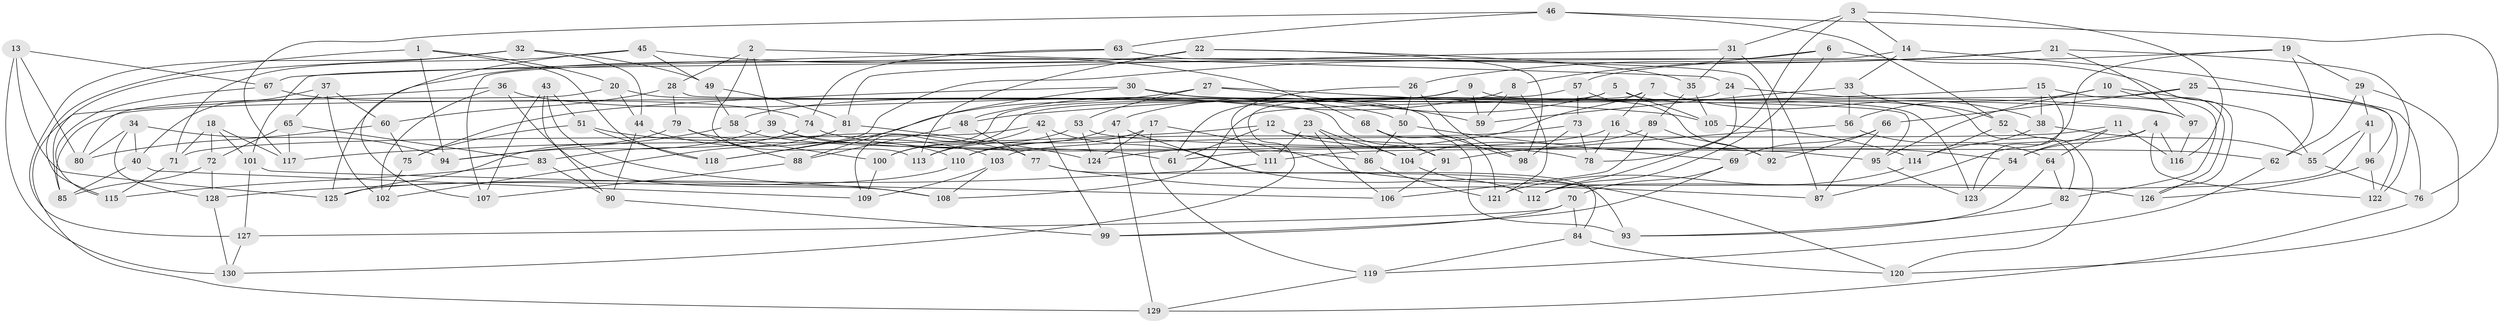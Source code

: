 // coarse degree distribution, {6: 0.4880952380952381, 4: 0.44047619047619047, 5: 0.05952380952380952, 3: 0.011904761904761904}
// Generated by graph-tools (version 1.1) at 2025/42/03/06/25 10:42:18]
// undirected, 130 vertices, 260 edges
graph export_dot {
graph [start="1"]
  node [color=gray90,style=filled];
  1;
  2;
  3;
  4;
  5;
  6;
  7;
  8;
  9;
  10;
  11;
  12;
  13;
  14;
  15;
  16;
  17;
  18;
  19;
  20;
  21;
  22;
  23;
  24;
  25;
  26;
  27;
  28;
  29;
  30;
  31;
  32;
  33;
  34;
  35;
  36;
  37;
  38;
  39;
  40;
  41;
  42;
  43;
  44;
  45;
  46;
  47;
  48;
  49;
  50;
  51;
  52;
  53;
  54;
  55;
  56;
  57;
  58;
  59;
  60;
  61;
  62;
  63;
  64;
  65;
  66;
  67;
  68;
  69;
  70;
  71;
  72;
  73;
  74;
  75;
  76;
  77;
  78;
  79;
  80;
  81;
  82;
  83;
  84;
  85;
  86;
  87;
  88;
  89;
  90;
  91;
  92;
  93;
  94;
  95;
  96;
  97;
  98;
  99;
  100;
  101;
  102;
  103;
  104;
  105;
  106;
  107;
  108;
  109;
  110;
  111;
  112;
  113;
  114;
  115;
  116;
  117;
  118;
  119;
  120;
  121;
  122;
  123;
  124;
  125;
  126;
  127;
  128;
  129;
  130;
  1 -- 20;
  1 -- 118;
  1 -- 94;
  1 -- 115;
  2 -- 28;
  2 -- 113;
  2 -- 39;
  2 -- 24;
  3 -- 31;
  3 -- 14;
  3 -- 116;
  3 -- 78;
  4 -- 122;
  4 -- 111;
  4 -- 116;
  4 -- 54;
  5 -- 105;
  5 -- 109;
  5 -- 47;
  5 -- 82;
  6 -- 126;
  6 -- 112;
  6 -- 101;
  6 -- 8;
  7 -- 124;
  7 -- 16;
  7 -- 38;
  7 -- 130;
  8 -- 59;
  8 -- 121;
  8 -- 48;
  9 -- 61;
  9 -- 59;
  9 -- 123;
  9 -- 58;
  10 -- 55;
  10 -- 126;
  10 -- 56;
  10 -- 95;
  11 -- 103;
  11 -- 116;
  11 -- 54;
  11 -- 64;
  12 -- 62;
  12 -- 61;
  12 -- 104;
  12 -- 117;
  13 -- 125;
  13 -- 130;
  13 -- 67;
  13 -- 80;
  14 -- 96;
  14 -- 107;
  14 -- 33;
  15 -- 48;
  15 -- 123;
  15 -- 82;
  15 -- 38;
  16 -- 54;
  16 -- 61;
  16 -- 78;
  17 -- 119;
  17 -- 126;
  17 -- 110;
  17 -- 124;
  18 -- 72;
  18 -- 117;
  18 -- 71;
  18 -- 101;
  19 -- 87;
  19 -- 29;
  19 -- 62;
  19 -- 57;
  20 -- 44;
  20 -- 91;
  20 -- 80;
  21 -- 122;
  21 -- 97;
  21 -- 118;
  21 -- 26;
  22 -- 98;
  22 -- 125;
  22 -- 113;
  22 -- 35;
  23 -- 86;
  23 -- 111;
  23 -- 106;
  23 -- 104;
  24 -- 112;
  24 -- 97;
  24 -- 100;
  25 -- 76;
  25 -- 122;
  25 -- 66;
  25 -- 108;
  26 -- 50;
  26 -- 98;
  26 -- 111;
  27 -- 118;
  27 -- 105;
  27 -- 59;
  27 -- 53;
  28 -- 79;
  28 -- 95;
  28 -- 60;
  29 -- 62;
  29 -- 120;
  29 -- 41;
  30 -- 88;
  30 -- 75;
  30 -- 98;
  30 -- 97;
  31 -- 81;
  31 -- 35;
  31 -- 87;
  32 -- 85;
  32 -- 127;
  32 -- 44;
  32 -- 49;
  33 -- 59;
  33 -- 52;
  33 -- 56;
  34 -- 40;
  34 -- 128;
  34 -- 80;
  34 -- 94;
  35 -- 105;
  35 -- 89;
  36 -- 102;
  36 -- 50;
  36 -- 129;
  36 -- 108;
  37 -- 102;
  37 -- 60;
  37 -- 40;
  37 -- 65;
  38 -- 55;
  38 -- 114;
  39 -- 86;
  39 -- 94;
  39 -- 110;
  40 -- 85;
  40 -- 109;
  41 -- 112;
  41 -- 96;
  41 -- 55;
  42 -- 99;
  42 -- 120;
  42 -- 113;
  42 -- 71;
  43 -- 107;
  43 -- 90;
  43 -- 51;
  43 -- 108;
  44 -- 90;
  44 -- 103;
  45 -- 68;
  45 -- 49;
  45 -- 107;
  45 -- 71;
  46 -- 76;
  46 -- 63;
  46 -- 52;
  46 -- 117;
  47 -- 84;
  47 -- 129;
  47 -- 113;
  48 -- 77;
  48 -- 88;
  49 -- 81;
  49 -- 58;
  50 -- 69;
  50 -- 86;
  51 -- 77;
  51 -- 118;
  51 -- 75;
  52 -- 114;
  52 -- 120;
  53 -- 100;
  53 -- 95;
  53 -- 124;
  54 -- 123;
  55 -- 76;
  56 -- 64;
  56 -- 91;
  57 -- 92;
  57 -- 85;
  57 -- 73;
  58 -- 61;
  58 -- 94;
  60 -- 80;
  60 -- 75;
  62 -- 119;
  63 -- 92;
  63 -- 74;
  63 -- 67;
  64 -- 93;
  64 -- 82;
  65 -- 117;
  65 -- 72;
  65 -- 83;
  66 -- 69;
  66 -- 87;
  66 -- 92;
  67 -- 74;
  67 -- 115;
  68 -- 91;
  68 -- 93;
  68 -- 121;
  69 -- 70;
  69 -- 99;
  70 -- 84;
  70 -- 99;
  70 -- 127;
  71 -- 115;
  72 -- 85;
  72 -- 128;
  73 -- 98;
  73 -- 78;
  73 -- 110;
  74 -- 83;
  74 -- 78;
  75 -- 102;
  76 -- 129;
  77 -- 87;
  77 -- 93;
  79 -- 125;
  79 -- 88;
  79 -- 100;
  81 -- 102;
  81 -- 124;
  82 -- 93;
  83 -- 90;
  83 -- 115;
  84 -- 119;
  84 -- 120;
  86 -- 121;
  88 -- 107;
  89 -- 106;
  89 -- 92;
  89 -- 104;
  90 -- 99;
  91 -- 106;
  95 -- 123;
  96 -- 126;
  96 -- 122;
  97 -- 116;
  100 -- 109;
  101 -- 127;
  101 -- 106;
  103 -- 108;
  103 -- 109;
  104 -- 112;
  105 -- 114;
  110 -- 125;
  111 -- 128;
  114 -- 121;
  119 -- 129;
  127 -- 130;
  128 -- 130;
}
